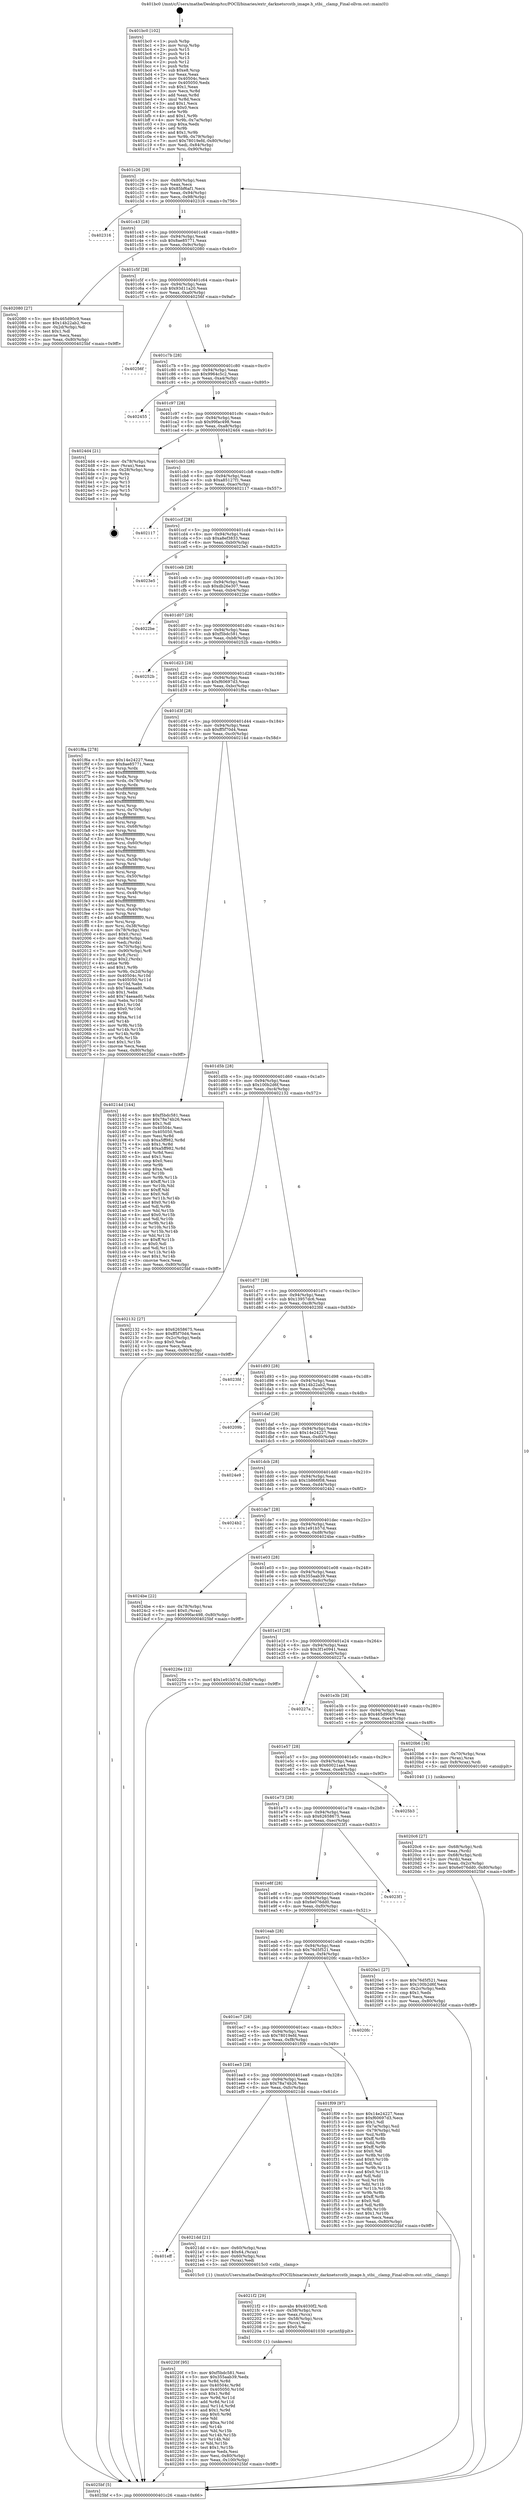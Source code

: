 digraph "0x401bc0" {
  label = "0x401bc0 (/mnt/c/Users/mathe/Desktop/tcc/POCII/binaries/extr_darknetsrcstb_image.h_stbi__clamp_Final-ollvm.out::main(0))"
  labelloc = "t"
  node[shape=record]

  Entry [label="",width=0.3,height=0.3,shape=circle,fillcolor=black,style=filled]
  "0x401c26" [label="{
     0x401c26 [29]\l
     | [instrs]\l
     &nbsp;&nbsp;0x401c26 \<+3\>: mov -0x80(%rbp),%eax\l
     &nbsp;&nbsp;0x401c29 \<+2\>: mov %eax,%ecx\l
     &nbsp;&nbsp;0x401c2b \<+6\>: sub $0x85bf6af1,%ecx\l
     &nbsp;&nbsp;0x401c31 \<+6\>: mov %eax,-0x94(%rbp)\l
     &nbsp;&nbsp;0x401c37 \<+6\>: mov %ecx,-0x98(%rbp)\l
     &nbsp;&nbsp;0x401c3d \<+6\>: je 0000000000402316 \<main+0x756\>\l
  }"]
  "0x402316" [label="{
     0x402316\l
  }", style=dashed]
  "0x401c43" [label="{
     0x401c43 [28]\l
     | [instrs]\l
     &nbsp;&nbsp;0x401c43 \<+5\>: jmp 0000000000401c48 \<main+0x88\>\l
     &nbsp;&nbsp;0x401c48 \<+6\>: mov -0x94(%rbp),%eax\l
     &nbsp;&nbsp;0x401c4e \<+5\>: sub $0x8ae85771,%eax\l
     &nbsp;&nbsp;0x401c53 \<+6\>: mov %eax,-0x9c(%rbp)\l
     &nbsp;&nbsp;0x401c59 \<+6\>: je 0000000000402080 \<main+0x4c0\>\l
  }"]
  Exit [label="",width=0.3,height=0.3,shape=circle,fillcolor=black,style=filled,peripheries=2]
  "0x402080" [label="{
     0x402080 [27]\l
     | [instrs]\l
     &nbsp;&nbsp;0x402080 \<+5\>: mov $0x465d90c9,%eax\l
     &nbsp;&nbsp;0x402085 \<+5\>: mov $0x14b22ab2,%ecx\l
     &nbsp;&nbsp;0x40208a \<+3\>: mov -0x2d(%rbp),%dl\l
     &nbsp;&nbsp;0x40208d \<+3\>: test $0x1,%dl\l
     &nbsp;&nbsp;0x402090 \<+3\>: cmovne %ecx,%eax\l
     &nbsp;&nbsp;0x402093 \<+3\>: mov %eax,-0x80(%rbp)\l
     &nbsp;&nbsp;0x402096 \<+5\>: jmp 00000000004025bf \<main+0x9ff\>\l
  }"]
  "0x401c5f" [label="{
     0x401c5f [28]\l
     | [instrs]\l
     &nbsp;&nbsp;0x401c5f \<+5\>: jmp 0000000000401c64 \<main+0xa4\>\l
     &nbsp;&nbsp;0x401c64 \<+6\>: mov -0x94(%rbp),%eax\l
     &nbsp;&nbsp;0x401c6a \<+5\>: sub $0x93d11a20,%eax\l
     &nbsp;&nbsp;0x401c6f \<+6\>: mov %eax,-0xa0(%rbp)\l
     &nbsp;&nbsp;0x401c75 \<+6\>: je 000000000040256f \<main+0x9af\>\l
  }"]
  "0x40220f" [label="{
     0x40220f [95]\l
     | [instrs]\l
     &nbsp;&nbsp;0x40220f \<+5\>: mov $0xf5bdc581,%esi\l
     &nbsp;&nbsp;0x402214 \<+5\>: mov $0x355aab39,%edx\l
     &nbsp;&nbsp;0x402219 \<+3\>: xor %r8d,%r8d\l
     &nbsp;&nbsp;0x40221c \<+8\>: mov 0x40504c,%r9d\l
     &nbsp;&nbsp;0x402224 \<+8\>: mov 0x405050,%r10d\l
     &nbsp;&nbsp;0x40222c \<+4\>: sub $0x1,%r8d\l
     &nbsp;&nbsp;0x402230 \<+3\>: mov %r9d,%r11d\l
     &nbsp;&nbsp;0x402233 \<+3\>: add %r8d,%r11d\l
     &nbsp;&nbsp;0x402236 \<+4\>: imul %r11d,%r9d\l
     &nbsp;&nbsp;0x40223a \<+4\>: and $0x1,%r9d\l
     &nbsp;&nbsp;0x40223e \<+4\>: cmp $0x0,%r9d\l
     &nbsp;&nbsp;0x402242 \<+3\>: sete %bl\l
     &nbsp;&nbsp;0x402245 \<+4\>: cmp $0xa,%r10d\l
     &nbsp;&nbsp;0x402249 \<+4\>: setl %r14b\l
     &nbsp;&nbsp;0x40224d \<+3\>: mov %bl,%r15b\l
     &nbsp;&nbsp;0x402250 \<+3\>: and %r14b,%r15b\l
     &nbsp;&nbsp;0x402253 \<+3\>: xor %r14b,%bl\l
     &nbsp;&nbsp;0x402256 \<+3\>: or %bl,%r15b\l
     &nbsp;&nbsp;0x402259 \<+4\>: test $0x1,%r15b\l
     &nbsp;&nbsp;0x40225d \<+3\>: cmovne %edx,%esi\l
     &nbsp;&nbsp;0x402260 \<+3\>: mov %esi,-0x80(%rbp)\l
     &nbsp;&nbsp;0x402263 \<+6\>: mov %eax,-0x100(%rbp)\l
     &nbsp;&nbsp;0x402269 \<+5\>: jmp 00000000004025bf \<main+0x9ff\>\l
  }"]
  "0x40256f" [label="{
     0x40256f\l
  }", style=dashed]
  "0x401c7b" [label="{
     0x401c7b [28]\l
     | [instrs]\l
     &nbsp;&nbsp;0x401c7b \<+5\>: jmp 0000000000401c80 \<main+0xc0\>\l
     &nbsp;&nbsp;0x401c80 \<+6\>: mov -0x94(%rbp),%eax\l
     &nbsp;&nbsp;0x401c86 \<+5\>: sub $0x9964c5c2,%eax\l
     &nbsp;&nbsp;0x401c8b \<+6\>: mov %eax,-0xa4(%rbp)\l
     &nbsp;&nbsp;0x401c91 \<+6\>: je 0000000000402455 \<main+0x895\>\l
  }"]
  "0x4021f2" [label="{
     0x4021f2 [29]\l
     | [instrs]\l
     &nbsp;&nbsp;0x4021f2 \<+10\>: movabs $0x4030f2,%rdi\l
     &nbsp;&nbsp;0x4021fc \<+4\>: mov -0x58(%rbp),%rcx\l
     &nbsp;&nbsp;0x402200 \<+2\>: mov %eax,(%rcx)\l
     &nbsp;&nbsp;0x402202 \<+4\>: mov -0x58(%rbp),%rcx\l
     &nbsp;&nbsp;0x402206 \<+2\>: mov (%rcx),%esi\l
     &nbsp;&nbsp;0x402208 \<+2\>: mov $0x0,%al\l
     &nbsp;&nbsp;0x40220a \<+5\>: call 0000000000401030 \<printf@plt\>\l
     | [calls]\l
     &nbsp;&nbsp;0x401030 \{1\} (unknown)\l
  }"]
  "0x402455" [label="{
     0x402455\l
  }", style=dashed]
  "0x401c97" [label="{
     0x401c97 [28]\l
     | [instrs]\l
     &nbsp;&nbsp;0x401c97 \<+5\>: jmp 0000000000401c9c \<main+0xdc\>\l
     &nbsp;&nbsp;0x401c9c \<+6\>: mov -0x94(%rbp),%eax\l
     &nbsp;&nbsp;0x401ca2 \<+5\>: sub $0x99fac498,%eax\l
     &nbsp;&nbsp;0x401ca7 \<+6\>: mov %eax,-0xa8(%rbp)\l
     &nbsp;&nbsp;0x401cad \<+6\>: je 00000000004024d4 \<main+0x914\>\l
  }"]
  "0x401eff" [label="{
     0x401eff\l
  }", style=dashed]
  "0x4024d4" [label="{
     0x4024d4 [21]\l
     | [instrs]\l
     &nbsp;&nbsp;0x4024d4 \<+4\>: mov -0x78(%rbp),%rax\l
     &nbsp;&nbsp;0x4024d8 \<+2\>: mov (%rax),%eax\l
     &nbsp;&nbsp;0x4024da \<+4\>: lea -0x28(%rbp),%rsp\l
     &nbsp;&nbsp;0x4024de \<+1\>: pop %rbx\l
     &nbsp;&nbsp;0x4024df \<+2\>: pop %r12\l
     &nbsp;&nbsp;0x4024e1 \<+2\>: pop %r13\l
     &nbsp;&nbsp;0x4024e3 \<+2\>: pop %r14\l
     &nbsp;&nbsp;0x4024e5 \<+2\>: pop %r15\l
     &nbsp;&nbsp;0x4024e7 \<+1\>: pop %rbp\l
     &nbsp;&nbsp;0x4024e8 \<+1\>: ret\l
  }"]
  "0x401cb3" [label="{
     0x401cb3 [28]\l
     | [instrs]\l
     &nbsp;&nbsp;0x401cb3 \<+5\>: jmp 0000000000401cb8 \<main+0xf8\>\l
     &nbsp;&nbsp;0x401cb8 \<+6\>: mov -0x94(%rbp),%eax\l
     &nbsp;&nbsp;0x401cbe \<+5\>: sub $0xa85127f1,%eax\l
     &nbsp;&nbsp;0x401cc3 \<+6\>: mov %eax,-0xac(%rbp)\l
     &nbsp;&nbsp;0x401cc9 \<+6\>: je 0000000000402117 \<main+0x557\>\l
  }"]
  "0x4021dd" [label="{
     0x4021dd [21]\l
     | [instrs]\l
     &nbsp;&nbsp;0x4021dd \<+4\>: mov -0x60(%rbp),%rax\l
     &nbsp;&nbsp;0x4021e1 \<+6\>: movl $0x64,(%rax)\l
     &nbsp;&nbsp;0x4021e7 \<+4\>: mov -0x60(%rbp),%rax\l
     &nbsp;&nbsp;0x4021eb \<+2\>: mov (%rax),%edi\l
     &nbsp;&nbsp;0x4021ed \<+5\>: call 00000000004015c0 \<stbi__clamp\>\l
     | [calls]\l
     &nbsp;&nbsp;0x4015c0 \{1\} (/mnt/c/Users/mathe/Desktop/tcc/POCII/binaries/extr_darknetsrcstb_image.h_stbi__clamp_Final-ollvm.out::stbi__clamp)\l
  }"]
  "0x402117" [label="{
     0x402117\l
  }", style=dashed]
  "0x401ccf" [label="{
     0x401ccf [28]\l
     | [instrs]\l
     &nbsp;&nbsp;0x401ccf \<+5\>: jmp 0000000000401cd4 \<main+0x114\>\l
     &nbsp;&nbsp;0x401cd4 \<+6\>: mov -0x94(%rbp),%eax\l
     &nbsp;&nbsp;0x401cda \<+5\>: sub $0xa8ef3833,%eax\l
     &nbsp;&nbsp;0x401cdf \<+6\>: mov %eax,-0xb0(%rbp)\l
     &nbsp;&nbsp;0x401ce5 \<+6\>: je 00000000004023e5 \<main+0x825\>\l
  }"]
  "0x4020c6" [label="{
     0x4020c6 [27]\l
     | [instrs]\l
     &nbsp;&nbsp;0x4020c6 \<+4\>: mov -0x68(%rbp),%rdi\l
     &nbsp;&nbsp;0x4020ca \<+2\>: mov %eax,(%rdi)\l
     &nbsp;&nbsp;0x4020cc \<+4\>: mov -0x68(%rbp),%rdi\l
     &nbsp;&nbsp;0x4020d0 \<+2\>: mov (%rdi),%eax\l
     &nbsp;&nbsp;0x4020d2 \<+3\>: mov %eax,-0x2c(%rbp)\l
     &nbsp;&nbsp;0x4020d5 \<+7\>: movl $0x6e076dd0,-0x80(%rbp)\l
     &nbsp;&nbsp;0x4020dc \<+5\>: jmp 00000000004025bf \<main+0x9ff\>\l
  }"]
  "0x4023e5" [label="{
     0x4023e5\l
  }", style=dashed]
  "0x401ceb" [label="{
     0x401ceb [28]\l
     | [instrs]\l
     &nbsp;&nbsp;0x401ceb \<+5\>: jmp 0000000000401cf0 \<main+0x130\>\l
     &nbsp;&nbsp;0x401cf0 \<+6\>: mov -0x94(%rbp),%eax\l
     &nbsp;&nbsp;0x401cf6 \<+5\>: sub $0xdb26e307,%eax\l
     &nbsp;&nbsp;0x401cfb \<+6\>: mov %eax,-0xb4(%rbp)\l
     &nbsp;&nbsp;0x401d01 \<+6\>: je 00000000004022be \<main+0x6fe\>\l
  }"]
  "0x401bc0" [label="{
     0x401bc0 [102]\l
     | [instrs]\l
     &nbsp;&nbsp;0x401bc0 \<+1\>: push %rbp\l
     &nbsp;&nbsp;0x401bc1 \<+3\>: mov %rsp,%rbp\l
     &nbsp;&nbsp;0x401bc4 \<+2\>: push %r15\l
     &nbsp;&nbsp;0x401bc6 \<+2\>: push %r14\l
     &nbsp;&nbsp;0x401bc8 \<+2\>: push %r13\l
     &nbsp;&nbsp;0x401bca \<+2\>: push %r12\l
     &nbsp;&nbsp;0x401bcc \<+1\>: push %rbx\l
     &nbsp;&nbsp;0x401bcd \<+7\>: sub $0xe8,%rsp\l
     &nbsp;&nbsp;0x401bd4 \<+2\>: xor %eax,%eax\l
     &nbsp;&nbsp;0x401bd6 \<+7\>: mov 0x40504c,%ecx\l
     &nbsp;&nbsp;0x401bdd \<+7\>: mov 0x405050,%edx\l
     &nbsp;&nbsp;0x401be4 \<+3\>: sub $0x1,%eax\l
     &nbsp;&nbsp;0x401be7 \<+3\>: mov %ecx,%r8d\l
     &nbsp;&nbsp;0x401bea \<+3\>: add %eax,%r8d\l
     &nbsp;&nbsp;0x401bed \<+4\>: imul %r8d,%ecx\l
     &nbsp;&nbsp;0x401bf1 \<+3\>: and $0x1,%ecx\l
     &nbsp;&nbsp;0x401bf4 \<+3\>: cmp $0x0,%ecx\l
     &nbsp;&nbsp;0x401bf7 \<+4\>: sete %r9b\l
     &nbsp;&nbsp;0x401bfb \<+4\>: and $0x1,%r9b\l
     &nbsp;&nbsp;0x401bff \<+4\>: mov %r9b,-0x7a(%rbp)\l
     &nbsp;&nbsp;0x401c03 \<+3\>: cmp $0xa,%edx\l
     &nbsp;&nbsp;0x401c06 \<+4\>: setl %r9b\l
     &nbsp;&nbsp;0x401c0a \<+4\>: and $0x1,%r9b\l
     &nbsp;&nbsp;0x401c0e \<+4\>: mov %r9b,-0x79(%rbp)\l
     &nbsp;&nbsp;0x401c12 \<+7\>: movl $0x78019efd,-0x80(%rbp)\l
     &nbsp;&nbsp;0x401c19 \<+6\>: mov %edi,-0x84(%rbp)\l
     &nbsp;&nbsp;0x401c1f \<+7\>: mov %rsi,-0x90(%rbp)\l
  }"]
  "0x4022be" [label="{
     0x4022be\l
  }", style=dashed]
  "0x401d07" [label="{
     0x401d07 [28]\l
     | [instrs]\l
     &nbsp;&nbsp;0x401d07 \<+5\>: jmp 0000000000401d0c \<main+0x14c\>\l
     &nbsp;&nbsp;0x401d0c \<+6\>: mov -0x94(%rbp),%eax\l
     &nbsp;&nbsp;0x401d12 \<+5\>: sub $0xf5bdc581,%eax\l
     &nbsp;&nbsp;0x401d17 \<+6\>: mov %eax,-0xb8(%rbp)\l
     &nbsp;&nbsp;0x401d1d \<+6\>: je 000000000040252b \<main+0x96b\>\l
  }"]
  "0x4025bf" [label="{
     0x4025bf [5]\l
     | [instrs]\l
     &nbsp;&nbsp;0x4025bf \<+5\>: jmp 0000000000401c26 \<main+0x66\>\l
  }"]
  "0x40252b" [label="{
     0x40252b\l
  }", style=dashed]
  "0x401d23" [label="{
     0x401d23 [28]\l
     | [instrs]\l
     &nbsp;&nbsp;0x401d23 \<+5\>: jmp 0000000000401d28 \<main+0x168\>\l
     &nbsp;&nbsp;0x401d28 \<+6\>: mov -0x94(%rbp),%eax\l
     &nbsp;&nbsp;0x401d2e \<+5\>: sub $0xf60697d3,%eax\l
     &nbsp;&nbsp;0x401d33 \<+6\>: mov %eax,-0xbc(%rbp)\l
     &nbsp;&nbsp;0x401d39 \<+6\>: je 0000000000401f6a \<main+0x3aa\>\l
  }"]
  "0x401ee3" [label="{
     0x401ee3 [28]\l
     | [instrs]\l
     &nbsp;&nbsp;0x401ee3 \<+5\>: jmp 0000000000401ee8 \<main+0x328\>\l
     &nbsp;&nbsp;0x401ee8 \<+6\>: mov -0x94(%rbp),%eax\l
     &nbsp;&nbsp;0x401eee \<+5\>: sub $0x78a74b26,%eax\l
     &nbsp;&nbsp;0x401ef3 \<+6\>: mov %eax,-0xfc(%rbp)\l
     &nbsp;&nbsp;0x401ef9 \<+6\>: je 00000000004021dd \<main+0x61d\>\l
  }"]
  "0x401f6a" [label="{
     0x401f6a [278]\l
     | [instrs]\l
     &nbsp;&nbsp;0x401f6a \<+5\>: mov $0x14e24227,%eax\l
     &nbsp;&nbsp;0x401f6f \<+5\>: mov $0x8ae85771,%ecx\l
     &nbsp;&nbsp;0x401f74 \<+3\>: mov %rsp,%rdx\l
     &nbsp;&nbsp;0x401f77 \<+4\>: add $0xfffffffffffffff0,%rdx\l
     &nbsp;&nbsp;0x401f7b \<+3\>: mov %rdx,%rsp\l
     &nbsp;&nbsp;0x401f7e \<+4\>: mov %rdx,-0x78(%rbp)\l
     &nbsp;&nbsp;0x401f82 \<+3\>: mov %rsp,%rdx\l
     &nbsp;&nbsp;0x401f85 \<+4\>: add $0xfffffffffffffff0,%rdx\l
     &nbsp;&nbsp;0x401f89 \<+3\>: mov %rdx,%rsp\l
     &nbsp;&nbsp;0x401f8c \<+3\>: mov %rsp,%rsi\l
     &nbsp;&nbsp;0x401f8f \<+4\>: add $0xfffffffffffffff0,%rsi\l
     &nbsp;&nbsp;0x401f93 \<+3\>: mov %rsi,%rsp\l
     &nbsp;&nbsp;0x401f96 \<+4\>: mov %rsi,-0x70(%rbp)\l
     &nbsp;&nbsp;0x401f9a \<+3\>: mov %rsp,%rsi\l
     &nbsp;&nbsp;0x401f9d \<+4\>: add $0xfffffffffffffff0,%rsi\l
     &nbsp;&nbsp;0x401fa1 \<+3\>: mov %rsi,%rsp\l
     &nbsp;&nbsp;0x401fa4 \<+4\>: mov %rsi,-0x68(%rbp)\l
     &nbsp;&nbsp;0x401fa8 \<+3\>: mov %rsp,%rsi\l
     &nbsp;&nbsp;0x401fab \<+4\>: add $0xfffffffffffffff0,%rsi\l
     &nbsp;&nbsp;0x401faf \<+3\>: mov %rsi,%rsp\l
     &nbsp;&nbsp;0x401fb2 \<+4\>: mov %rsi,-0x60(%rbp)\l
     &nbsp;&nbsp;0x401fb6 \<+3\>: mov %rsp,%rsi\l
     &nbsp;&nbsp;0x401fb9 \<+4\>: add $0xfffffffffffffff0,%rsi\l
     &nbsp;&nbsp;0x401fbd \<+3\>: mov %rsi,%rsp\l
     &nbsp;&nbsp;0x401fc0 \<+4\>: mov %rsi,-0x58(%rbp)\l
     &nbsp;&nbsp;0x401fc4 \<+3\>: mov %rsp,%rsi\l
     &nbsp;&nbsp;0x401fc7 \<+4\>: add $0xfffffffffffffff0,%rsi\l
     &nbsp;&nbsp;0x401fcb \<+3\>: mov %rsi,%rsp\l
     &nbsp;&nbsp;0x401fce \<+4\>: mov %rsi,-0x50(%rbp)\l
     &nbsp;&nbsp;0x401fd2 \<+3\>: mov %rsp,%rsi\l
     &nbsp;&nbsp;0x401fd5 \<+4\>: add $0xfffffffffffffff0,%rsi\l
     &nbsp;&nbsp;0x401fd9 \<+3\>: mov %rsi,%rsp\l
     &nbsp;&nbsp;0x401fdc \<+4\>: mov %rsi,-0x48(%rbp)\l
     &nbsp;&nbsp;0x401fe0 \<+3\>: mov %rsp,%rsi\l
     &nbsp;&nbsp;0x401fe3 \<+4\>: add $0xfffffffffffffff0,%rsi\l
     &nbsp;&nbsp;0x401fe7 \<+3\>: mov %rsi,%rsp\l
     &nbsp;&nbsp;0x401fea \<+4\>: mov %rsi,-0x40(%rbp)\l
     &nbsp;&nbsp;0x401fee \<+3\>: mov %rsp,%rsi\l
     &nbsp;&nbsp;0x401ff1 \<+4\>: add $0xfffffffffffffff0,%rsi\l
     &nbsp;&nbsp;0x401ff5 \<+3\>: mov %rsi,%rsp\l
     &nbsp;&nbsp;0x401ff8 \<+4\>: mov %rsi,-0x38(%rbp)\l
     &nbsp;&nbsp;0x401ffc \<+4\>: mov -0x78(%rbp),%rsi\l
     &nbsp;&nbsp;0x402000 \<+6\>: movl $0x0,(%rsi)\l
     &nbsp;&nbsp;0x402006 \<+6\>: mov -0x84(%rbp),%edi\l
     &nbsp;&nbsp;0x40200c \<+2\>: mov %edi,(%rdx)\l
     &nbsp;&nbsp;0x40200e \<+4\>: mov -0x70(%rbp),%rsi\l
     &nbsp;&nbsp;0x402012 \<+7\>: mov -0x90(%rbp),%r8\l
     &nbsp;&nbsp;0x402019 \<+3\>: mov %r8,(%rsi)\l
     &nbsp;&nbsp;0x40201c \<+3\>: cmpl $0x2,(%rdx)\l
     &nbsp;&nbsp;0x40201f \<+4\>: setne %r9b\l
     &nbsp;&nbsp;0x402023 \<+4\>: and $0x1,%r9b\l
     &nbsp;&nbsp;0x402027 \<+4\>: mov %r9b,-0x2d(%rbp)\l
     &nbsp;&nbsp;0x40202b \<+8\>: mov 0x40504c,%r10d\l
     &nbsp;&nbsp;0x402033 \<+8\>: mov 0x405050,%r11d\l
     &nbsp;&nbsp;0x40203b \<+3\>: mov %r10d,%ebx\l
     &nbsp;&nbsp;0x40203e \<+6\>: sub $0x74aeaad0,%ebx\l
     &nbsp;&nbsp;0x402044 \<+3\>: sub $0x1,%ebx\l
     &nbsp;&nbsp;0x402047 \<+6\>: add $0x74aeaad0,%ebx\l
     &nbsp;&nbsp;0x40204d \<+4\>: imul %ebx,%r10d\l
     &nbsp;&nbsp;0x402051 \<+4\>: and $0x1,%r10d\l
     &nbsp;&nbsp;0x402055 \<+4\>: cmp $0x0,%r10d\l
     &nbsp;&nbsp;0x402059 \<+4\>: sete %r9b\l
     &nbsp;&nbsp;0x40205d \<+4\>: cmp $0xa,%r11d\l
     &nbsp;&nbsp;0x402061 \<+4\>: setl %r14b\l
     &nbsp;&nbsp;0x402065 \<+3\>: mov %r9b,%r15b\l
     &nbsp;&nbsp;0x402068 \<+3\>: and %r14b,%r15b\l
     &nbsp;&nbsp;0x40206b \<+3\>: xor %r14b,%r9b\l
     &nbsp;&nbsp;0x40206e \<+3\>: or %r9b,%r15b\l
     &nbsp;&nbsp;0x402071 \<+4\>: test $0x1,%r15b\l
     &nbsp;&nbsp;0x402075 \<+3\>: cmovne %ecx,%eax\l
     &nbsp;&nbsp;0x402078 \<+3\>: mov %eax,-0x80(%rbp)\l
     &nbsp;&nbsp;0x40207b \<+5\>: jmp 00000000004025bf \<main+0x9ff\>\l
  }"]
  "0x401d3f" [label="{
     0x401d3f [28]\l
     | [instrs]\l
     &nbsp;&nbsp;0x401d3f \<+5\>: jmp 0000000000401d44 \<main+0x184\>\l
     &nbsp;&nbsp;0x401d44 \<+6\>: mov -0x94(%rbp),%eax\l
     &nbsp;&nbsp;0x401d4a \<+5\>: sub $0xff5f70d4,%eax\l
     &nbsp;&nbsp;0x401d4f \<+6\>: mov %eax,-0xc0(%rbp)\l
     &nbsp;&nbsp;0x401d55 \<+6\>: je 000000000040214d \<main+0x58d\>\l
  }"]
  "0x401f09" [label="{
     0x401f09 [97]\l
     | [instrs]\l
     &nbsp;&nbsp;0x401f09 \<+5\>: mov $0x14e24227,%eax\l
     &nbsp;&nbsp;0x401f0e \<+5\>: mov $0xf60697d3,%ecx\l
     &nbsp;&nbsp;0x401f13 \<+2\>: mov $0x1,%dl\l
     &nbsp;&nbsp;0x401f15 \<+4\>: mov -0x7a(%rbp),%sil\l
     &nbsp;&nbsp;0x401f19 \<+4\>: mov -0x79(%rbp),%dil\l
     &nbsp;&nbsp;0x401f1d \<+3\>: mov %sil,%r8b\l
     &nbsp;&nbsp;0x401f20 \<+4\>: xor $0xff,%r8b\l
     &nbsp;&nbsp;0x401f24 \<+3\>: mov %dil,%r9b\l
     &nbsp;&nbsp;0x401f27 \<+4\>: xor $0xff,%r9b\l
     &nbsp;&nbsp;0x401f2b \<+3\>: xor $0x0,%dl\l
     &nbsp;&nbsp;0x401f2e \<+3\>: mov %r8b,%r10b\l
     &nbsp;&nbsp;0x401f31 \<+4\>: and $0x0,%r10b\l
     &nbsp;&nbsp;0x401f35 \<+3\>: and %dl,%sil\l
     &nbsp;&nbsp;0x401f38 \<+3\>: mov %r9b,%r11b\l
     &nbsp;&nbsp;0x401f3b \<+4\>: and $0x0,%r11b\l
     &nbsp;&nbsp;0x401f3f \<+3\>: and %dl,%dil\l
     &nbsp;&nbsp;0x401f42 \<+3\>: or %sil,%r10b\l
     &nbsp;&nbsp;0x401f45 \<+3\>: or %dil,%r11b\l
     &nbsp;&nbsp;0x401f48 \<+3\>: xor %r11b,%r10b\l
     &nbsp;&nbsp;0x401f4b \<+3\>: or %r9b,%r8b\l
     &nbsp;&nbsp;0x401f4e \<+4\>: xor $0xff,%r8b\l
     &nbsp;&nbsp;0x401f52 \<+3\>: or $0x0,%dl\l
     &nbsp;&nbsp;0x401f55 \<+3\>: and %dl,%r8b\l
     &nbsp;&nbsp;0x401f58 \<+3\>: or %r8b,%r10b\l
     &nbsp;&nbsp;0x401f5b \<+4\>: test $0x1,%r10b\l
     &nbsp;&nbsp;0x401f5f \<+3\>: cmovne %ecx,%eax\l
     &nbsp;&nbsp;0x401f62 \<+3\>: mov %eax,-0x80(%rbp)\l
     &nbsp;&nbsp;0x401f65 \<+5\>: jmp 00000000004025bf \<main+0x9ff\>\l
  }"]
  "0x40214d" [label="{
     0x40214d [144]\l
     | [instrs]\l
     &nbsp;&nbsp;0x40214d \<+5\>: mov $0xf5bdc581,%eax\l
     &nbsp;&nbsp;0x402152 \<+5\>: mov $0x78a74b26,%ecx\l
     &nbsp;&nbsp;0x402157 \<+2\>: mov $0x1,%dl\l
     &nbsp;&nbsp;0x402159 \<+7\>: mov 0x40504c,%esi\l
     &nbsp;&nbsp;0x402160 \<+7\>: mov 0x405050,%edi\l
     &nbsp;&nbsp;0x402167 \<+3\>: mov %esi,%r8d\l
     &nbsp;&nbsp;0x40216a \<+7\>: sub $0xa5ff982,%r8d\l
     &nbsp;&nbsp;0x402171 \<+4\>: sub $0x1,%r8d\l
     &nbsp;&nbsp;0x402175 \<+7\>: add $0xa5ff982,%r8d\l
     &nbsp;&nbsp;0x40217c \<+4\>: imul %r8d,%esi\l
     &nbsp;&nbsp;0x402180 \<+3\>: and $0x1,%esi\l
     &nbsp;&nbsp;0x402183 \<+3\>: cmp $0x0,%esi\l
     &nbsp;&nbsp;0x402186 \<+4\>: sete %r9b\l
     &nbsp;&nbsp;0x40218a \<+3\>: cmp $0xa,%edi\l
     &nbsp;&nbsp;0x40218d \<+4\>: setl %r10b\l
     &nbsp;&nbsp;0x402191 \<+3\>: mov %r9b,%r11b\l
     &nbsp;&nbsp;0x402194 \<+4\>: xor $0xff,%r11b\l
     &nbsp;&nbsp;0x402198 \<+3\>: mov %r10b,%bl\l
     &nbsp;&nbsp;0x40219b \<+3\>: xor $0xff,%bl\l
     &nbsp;&nbsp;0x40219e \<+3\>: xor $0x0,%dl\l
     &nbsp;&nbsp;0x4021a1 \<+3\>: mov %r11b,%r14b\l
     &nbsp;&nbsp;0x4021a4 \<+4\>: and $0x0,%r14b\l
     &nbsp;&nbsp;0x4021a8 \<+3\>: and %dl,%r9b\l
     &nbsp;&nbsp;0x4021ab \<+3\>: mov %bl,%r15b\l
     &nbsp;&nbsp;0x4021ae \<+4\>: and $0x0,%r15b\l
     &nbsp;&nbsp;0x4021b2 \<+3\>: and %dl,%r10b\l
     &nbsp;&nbsp;0x4021b5 \<+3\>: or %r9b,%r14b\l
     &nbsp;&nbsp;0x4021b8 \<+3\>: or %r10b,%r15b\l
     &nbsp;&nbsp;0x4021bb \<+3\>: xor %r15b,%r14b\l
     &nbsp;&nbsp;0x4021be \<+3\>: or %bl,%r11b\l
     &nbsp;&nbsp;0x4021c1 \<+4\>: xor $0xff,%r11b\l
     &nbsp;&nbsp;0x4021c5 \<+3\>: or $0x0,%dl\l
     &nbsp;&nbsp;0x4021c8 \<+3\>: and %dl,%r11b\l
     &nbsp;&nbsp;0x4021cb \<+3\>: or %r11b,%r14b\l
     &nbsp;&nbsp;0x4021ce \<+4\>: test $0x1,%r14b\l
     &nbsp;&nbsp;0x4021d2 \<+3\>: cmovne %ecx,%eax\l
     &nbsp;&nbsp;0x4021d5 \<+3\>: mov %eax,-0x80(%rbp)\l
     &nbsp;&nbsp;0x4021d8 \<+5\>: jmp 00000000004025bf \<main+0x9ff\>\l
  }"]
  "0x401d5b" [label="{
     0x401d5b [28]\l
     | [instrs]\l
     &nbsp;&nbsp;0x401d5b \<+5\>: jmp 0000000000401d60 \<main+0x1a0\>\l
     &nbsp;&nbsp;0x401d60 \<+6\>: mov -0x94(%rbp),%eax\l
     &nbsp;&nbsp;0x401d66 \<+5\>: sub $0x100b2d6f,%eax\l
     &nbsp;&nbsp;0x401d6b \<+6\>: mov %eax,-0xc4(%rbp)\l
     &nbsp;&nbsp;0x401d71 \<+6\>: je 0000000000402132 \<main+0x572\>\l
  }"]
  "0x401ec7" [label="{
     0x401ec7 [28]\l
     | [instrs]\l
     &nbsp;&nbsp;0x401ec7 \<+5\>: jmp 0000000000401ecc \<main+0x30c\>\l
     &nbsp;&nbsp;0x401ecc \<+6\>: mov -0x94(%rbp),%eax\l
     &nbsp;&nbsp;0x401ed2 \<+5\>: sub $0x78019efd,%eax\l
     &nbsp;&nbsp;0x401ed7 \<+6\>: mov %eax,-0xf8(%rbp)\l
     &nbsp;&nbsp;0x401edd \<+6\>: je 0000000000401f09 \<main+0x349\>\l
  }"]
  "0x402132" [label="{
     0x402132 [27]\l
     | [instrs]\l
     &nbsp;&nbsp;0x402132 \<+5\>: mov $0x62658675,%eax\l
     &nbsp;&nbsp;0x402137 \<+5\>: mov $0xff5f70d4,%ecx\l
     &nbsp;&nbsp;0x40213c \<+3\>: mov -0x2c(%rbp),%edx\l
     &nbsp;&nbsp;0x40213f \<+3\>: cmp $0x0,%edx\l
     &nbsp;&nbsp;0x402142 \<+3\>: cmove %ecx,%eax\l
     &nbsp;&nbsp;0x402145 \<+3\>: mov %eax,-0x80(%rbp)\l
     &nbsp;&nbsp;0x402148 \<+5\>: jmp 00000000004025bf \<main+0x9ff\>\l
  }"]
  "0x401d77" [label="{
     0x401d77 [28]\l
     | [instrs]\l
     &nbsp;&nbsp;0x401d77 \<+5\>: jmp 0000000000401d7c \<main+0x1bc\>\l
     &nbsp;&nbsp;0x401d7c \<+6\>: mov -0x94(%rbp),%eax\l
     &nbsp;&nbsp;0x401d82 \<+5\>: sub $0x13957dc6,%eax\l
     &nbsp;&nbsp;0x401d87 \<+6\>: mov %eax,-0xc8(%rbp)\l
     &nbsp;&nbsp;0x401d8d \<+6\>: je 00000000004023fd \<main+0x83d\>\l
  }"]
  "0x4020fc" [label="{
     0x4020fc\l
  }", style=dashed]
  "0x4023fd" [label="{
     0x4023fd\l
  }", style=dashed]
  "0x401d93" [label="{
     0x401d93 [28]\l
     | [instrs]\l
     &nbsp;&nbsp;0x401d93 \<+5\>: jmp 0000000000401d98 \<main+0x1d8\>\l
     &nbsp;&nbsp;0x401d98 \<+6\>: mov -0x94(%rbp),%eax\l
     &nbsp;&nbsp;0x401d9e \<+5\>: sub $0x14b22ab2,%eax\l
     &nbsp;&nbsp;0x401da3 \<+6\>: mov %eax,-0xcc(%rbp)\l
     &nbsp;&nbsp;0x401da9 \<+6\>: je 000000000040209b \<main+0x4db\>\l
  }"]
  "0x401eab" [label="{
     0x401eab [28]\l
     | [instrs]\l
     &nbsp;&nbsp;0x401eab \<+5\>: jmp 0000000000401eb0 \<main+0x2f0\>\l
     &nbsp;&nbsp;0x401eb0 \<+6\>: mov -0x94(%rbp),%eax\l
     &nbsp;&nbsp;0x401eb6 \<+5\>: sub $0x76d5f521,%eax\l
     &nbsp;&nbsp;0x401ebb \<+6\>: mov %eax,-0xf4(%rbp)\l
     &nbsp;&nbsp;0x401ec1 \<+6\>: je 00000000004020fc \<main+0x53c\>\l
  }"]
  "0x40209b" [label="{
     0x40209b\l
  }", style=dashed]
  "0x401daf" [label="{
     0x401daf [28]\l
     | [instrs]\l
     &nbsp;&nbsp;0x401daf \<+5\>: jmp 0000000000401db4 \<main+0x1f4\>\l
     &nbsp;&nbsp;0x401db4 \<+6\>: mov -0x94(%rbp),%eax\l
     &nbsp;&nbsp;0x401dba \<+5\>: sub $0x14e24227,%eax\l
     &nbsp;&nbsp;0x401dbf \<+6\>: mov %eax,-0xd0(%rbp)\l
     &nbsp;&nbsp;0x401dc5 \<+6\>: je 00000000004024e9 \<main+0x929\>\l
  }"]
  "0x4020e1" [label="{
     0x4020e1 [27]\l
     | [instrs]\l
     &nbsp;&nbsp;0x4020e1 \<+5\>: mov $0x76d5f521,%eax\l
     &nbsp;&nbsp;0x4020e6 \<+5\>: mov $0x100b2d6f,%ecx\l
     &nbsp;&nbsp;0x4020eb \<+3\>: mov -0x2c(%rbp),%edx\l
     &nbsp;&nbsp;0x4020ee \<+3\>: cmp $0x1,%edx\l
     &nbsp;&nbsp;0x4020f1 \<+3\>: cmovl %ecx,%eax\l
     &nbsp;&nbsp;0x4020f4 \<+3\>: mov %eax,-0x80(%rbp)\l
     &nbsp;&nbsp;0x4020f7 \<+5\>: jmp 00000000004025bf \<main+0x9ff\>\l
  }"]
  "0x4024e9" [label="{
     0x4024e9\l
  }", style=dashed]
  "0x401dcb" [label="{
     0x401dcb [28]\l
     | [instrs]\l
     &nbsp;&nbsp;0x401dcb \<+5\>: jmp 0000000000401dd0 \<main+0x210\>\l
     &nbsp;&nbsp;0x401dd0 \<+6\>: mov -0x94(%rbp),%eax\l
     &nbsp;&nbsp;0x401dd6 \<+5\>: sub $0x1b866f08,%eax\l
     &nbsp;&nbsp;0x401ddb \<+6\>: mov %eax,-0xd4(%rbp)\l
     &nbsp;&nbsp;0x401de1 \<+6\>: je 00000000004024b2 \<main+0x8f2\>\l
  }"]
  "0x401e8f" [label="{
     0x401e8f [28]\l
     | [instrs]\l
     &nbsp;&nbsp;0x401e8f \<+5\>: jmp 0000000000401e94 \<main+0x2d4\>\l
     &nbsp;&nbsp;0x401e94 \<+6\>: mov -0x94(%rbp),%eax\l
     &nbsp;&nbsp;0x401e9a \<+5\>: sub $0x6e076dd0,%eax\l
     &nbsp;&nbsp;0x401e9f \<+6\>: mov %eax,-0xf0(%rbp)\l
     &nbsp;&nbsp;0x401ea5 \<+6\>: je 00000000004020e1 \<main+0x521\>\l
  }"]
  "0x4024b2" [label="{
     0x4024b2\l
  }", style=dashed]
  "0x401de7" [label="{
     0x401de7 [28]\l
     | [instrs]\l
     &nbsp;&nbsp;0x401de7 \<+5\>: jmp 0000000000401dec \<main+0x22c\>\l
     &nbsp;&nbsp;0x401dec \<+6\>: mov -0x94(%rbp),%eax\l
     &nbsp;&nbsp;0x401df2 \<+5\>: sub $0x1e91b57d,%eax\l
     &nbsp;&nbsp;0x401df7 \<+6\>: mov %eax,-0xd8(%rbp)\l
     &nbsp;&nbsp;0x401dfd \<+6\>: je 00000000004024be \<main+0x8fe\>\l
  }"]
  "0x4023f1" [label="{
     0x4023f1\l
  }", style=dashed]
  "0x4024be" [label="{
     0x4024be [22]\l
     | [instrs]\l
     &nbsp;&nbsp;0x4024be \<+4\>: mov -0x78(%rbp),%rax\l
     &nbsp;&nbsp;0x4024c2 \<+6\>: movl $0x0,(%rax)\l
     &nbsp;&nbsp;0x4024c8 \<+7\>: movl $0x99fac498,-0x80(%rbp)\l
     &nbsp;&nbsp;0x4024cf \<+5\>: jmp 00000000004025bf \<main+0x9ff\>\l
  }"]
  "0x401e03" [label="{
     0x401e03 [28]\l
     | [instrs]\l
     &nbsp;&nbsp;0x401e03 \<+5\>: jmp 0000000000401e08 \<main+0x248\>\l
     &nbsp;&nbsp;0x401e08 \<+6\>: mov -0x94(%rbp),%eax\l
     &nbsp;&nbsp;0x401e0e \<+5\>: sub $0x355aab39,%eax\l
     &nbsp;&nbsp;0x401e13 \<+6\>: mov %eax,-0xdc(%rbp)\l
     &nbsp;&nbsp;0x401e19 \<+6\>: je 000000000040226e \<main+0x6ae\>\l
  }"]
  "0x401e73" [label="{
     0x401e73 [28]\l
     | [instrs]\l
     &nbsp;&nbsp;0x401e73 \<+5\>: jmp 0000000000401e78 \<main+0x2b8\>\l
     &nbsp;&nbsp;0x401e78 \<+6\>: mov -0x94(%rbp),%eax\l
     &nbsp;&nbsp;0x401e7e \<+5\>: sub $0x62658675,%eax\l
     &nbsp;&nbsp;0x401e83 \<+6\>: mov %eax,-0xec(%rbp)\l
     &nbsp;&nbsp;0x401e89 \<+6\>: je 00000000004023f1 \<main+0x831\>\l
  }"]
  "0x40226e" [label="{
     0x40226e [12]\l
     | [instrs]\l
     &nbsp;&nbsp;0x40226e \<+7\>: movl $0x1e91b57d,-0x80(%rbp)\l
     &nbsp;&nbsp;0x402275 \<+5\>: jmp 00000000004025bf \<main+0x9ff\>\l
  }"]
  "0x401e1f" [label="{
     0x401e1f [28]\l
     | [instrs]\l
     &nbsp;&nbsp;0x401e1f \<+5\>: jmp 0000000000401e24 \<main+0x264\>\l
     &nbsp;&nbsp;0x401e24 \<+6\>: mov -0x94(%rbp),%eax\l
     &nbsp;&nbsp;0x401e2a \<+5\>: sub $0x3f1e0941,%eax\l
     &nbsp;&nbsp;0x401e2f \<+6\>: mov %eax,-0xe0(%rbp)\l
     &nbsp;&nbsp;0x401e35 \<+6\>: je 000000000040227a \<main+0x6ba\>\l
  }"]
  "0x4025b3" [label="{
     0x4025b3\l
  }", style=dashed]
  "0x40227a" [label="{
     0x40227a\l
  }", style=dashed]
  "0x401e3b" [label="{
     0x401e3b [28]\l
     | [instrs]\l
     &nbsp;&nbsp;0x401e3b \<+5\>: jmp 0000000000401e40 \<main+0x280\>\l
     &nbsp;&nbsp;0x401e40 \<+6\>: mov -0x94(%rbp),%eax\l
     &nbsp;&nbsp;0x401e46 \<+5\>: sub $0x465d90c9,%eax\l
     &nbsp;&nbsp;0x401e4b \<+6\>: mov %eax,-0xe4(%rbp)\l
     &nbsp;&nbsp;0x401e51 \<+6\>: je 00000000004020b6 \<main+0x4f6\>\l
  }"]
  "0x401e57" [label="{
     0x401e57 [28]\l
     | [instrs]\l
     &nbsp;&nbsp;0x401e57 \<+5\>: jmp 0000000000401e5c \<main+0x29c\>\l
     &nbsp;&nbsp;0x401e5c \<+6\>: mov -0x94(%rbp),%eax\l
     &nbsp;&nbsp;0x401e62 \<+5\>: sub $0x60021aa4,%eax\l
     &nbsp;&nbsp;0x401e67 \<+6\>: mov %eax,-0xe8(%rbp)\l
     &nbsp;&nbsp;0x401e6d \<+6\>: je 00000000004025b3 \<main+0x9f3\>\l
  }"]
  "0x4020b6" [label="{
     0x4020b6 [16]\l
     | [instrs]\l
     &nbsp;&nbsp;0x4020b6 \<+4\>: mov -0x70(%rbp),%rax\l
     &nbsp;&nbsp;0x4020ba \<+3\>: mov (%rax),%rax\l
     &nbsp;&nbsp;0x4020bd \<+4\>: mov 0x8(%rax),%rdi\l
     &nbsp;&nbsp;0x4020c1 \<+5\>: call 0000000000401040 \<atoi@plt\>\l
     | [calls]\l
     &nbsp;&nbsp;0x401040 \{1\} (unknown)\l
  }"]
  Entry -> "0x401bc0" [label=" 1"]
  "0x401c26" -> "0x402316" [label=" 0"]
  "0x401c26" -> "0x401c43" [label=" 11"]
  "0x4024d4" -> Exit [label=" 1"]
  "0x401c43" -> "0x402080" [label=" 1"]
  "0x401c43" -> "0x401c5f" [label=" 10"]
  "0x4024be" -> "0x4025bf" [label=" 1"]
  "0x401c5f" -> "0x40256f" [label=" 0"]
  "0x401c5f" -> "0x401c7b" [label=" 10"]
  "0x40226e" -> "0x4025bf" [label=" 1"]
  "0x401c7b" -> "0x402455" [label=" 0"]
  "0x401c7b" -> "0x401c97" [label=" 10"]
  "0x40220f" -> "0x4025bf" [label=" 1"]
  "0x401c97" -> "0x4024d4" [label=" 1"]
  "0x401c97" -> "0x401cb3" [label=" 9"]
  "0x4021f2" -> "0x40220f" [label=" 1"]
  "0x401cb3" -> "0x402117" [label=" 0"]
  "0x401cb3" -> "0x401ccf" [label=" 9"]
  "0x4021dd" -> "0x4021f2" [label=" 1"]
  "0x401ccf" -> "0x4023e5" [label=" 0"]
  "0x401ccf" -> "0x401ceb" [label=" 9"]
  "0x401ee3" -> "0x4021dd" [label=" 1"]
  "0x401ceb" -> "0x4022be" [label=" 0"]
  "0x401ceb" -> "0x401d07" [label=" 9"]
  "0x40214d" -> "0x4025bf" [label=" 1"]
  "0x401d07" -> "0x40252b" [label=" 0"]
  "0x401d07" -> "0x401d23" [label=" 9"]
  "0x402132" -> "0x4025bf" [label=" 1"]
  "0x401d23" -> "0x401f6a" [label=" 1"]
  "0x401d23" -> "0x401d3f" [label=" 8"]
  "0x4020e1" -> "0x4025bf" [label=" 1"]
  "0x401d3f" -> "0x40214d" [label=" 1"]
  "0x401d3f" -> "0x401d5b" [label=" 7"]
  "0x4020c6" -> "0x4025bf" [label=" 1"]
  "0x401d5b" -> "0x402132" [label=" 1"]
  "0x401d5b" -> "0x401d77" [label=" 6"]
  "0x402080" -> "0x4025bf" [label=" 1"]
  "0x401d77" -> "0x4023fd" [label=" 0"]
  "0x401d77" -> "0x401d93" [label=" 6"]
  "0x401f6a" -> "0x4025bf" [label=" 1"]
  "0x401d93" -> "0x40209b" [label=" 0"]
  "0x401d93" -> "0x401daf" [label=" 6"]
  "0x4025bf" -> "0x401c26" [label=" 10"]
  "0x401daf" -> "0x4024e9" [label=" 0"]
  "0x401daf" -> "0x401dcb" [label=" 6"]
  "0x401bc0" -> "0x401c26" [label=" 1"]
  "0x401dcb" -> "0x4024b2" [label=" 0"]
  "0x401dcb" -> "0x401de7" [label=" 6"]
  "0x401ec7" -> "0x401ee3" [label=" 1"]
  "0x401de7" -> "0x4024be" [label=" 1"]
  "0x401de7" -> "0x401e03" [label=" 5"]
  "0x401ec7" -> "0x401f09" [label=" 1"]
  "0x401e03" -> "0x40226e" [label=" 1"]
  "0x401e03" -> "0x401e1f" [label=" 4"]
  "0x401eab" -> "0x401ec7" [label=" 2"]
  "0x401e1f" -> "0x40227a" [label=" 0"]
  "0x401e1f" -> "0x401e3b" [label=" 4"]
  "0x401eab" -> "0x4020fc" [label=" 0"]
  "0x401e3b" -> "0x4020b6" [label=" 1"]
  "0x401e3b" -> "0x401e57" [label=" 3"]
  "0x401ee3" -> "0x401eff" [label=" 0"]
  "0x401e57" -> "0x4025b3" [label=" 0"]
  "0x401e57" -> "0x401e73" [label=" 3"]
  "0x4020b6" -> "0x4020c6" [label=" 1"]
  "0x401e73" -> "0x4023f1" [label=" 0"]
  "0x401e73" -> "0x401e8f" [label=" 3"]
  "0x401f09" -> "0x4025bf" [label=" 1"]
  "0x401e8f" -> "0x4020e1" [label=" 1"]
  "0x401e8f" -> "0x401eab" [label=" 2"]
}
